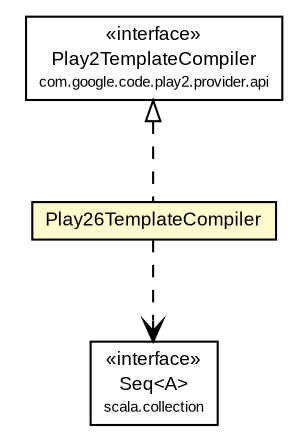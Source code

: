 #!/usr/local/bin/dot
#
# Class diagram 
# Generated by UMLGraph version R5_6-24-gf6e263 (http://www.umlgraph.org/)
#

digraph G {
	edge [fontname="arial",fontsize=10,labelfontname="arial",labelfontsize=10];
	node [fontname="arial",fontsize=10,shape=plaintext];
	nodesep=0.25;
	ranksep=0.5;
	// com.google.code.play2.provider.play26.Play26TemplateCompiler
	c475 [label=<<table title="com.google.code.play2.provider.play26.Play26TemplateCompiler" border="0" cellborder="1" cellspacing="0" cellpadding="2" port="p" bgcolor="lemonChiffon" href="./Play26TemplateCompiler.html">
		<tr><td><table border="0" cellspacing="0" cellpadding="1">
<tr><td align="center" balign="center"> Play26TemplateCompiler </td></tr>
		</table></td></tr>
		</table>>, URL="./Play26TemplateCompiler.html", fontname="arial", fontcolor="black", fontsize=9.0];
	//com.google.code.play2.provider.play26.Play26TemplateCompiler implements com.google.code.play2.provider.api.Play2TemplateCompiler
	c496:p -> c475:p [dir=back,arrowtail=empty,style=dashed];
	// com.google.code.play2.provider.play26.Play26TemplateCompiler DEPEND scala.collection.Seq<A>
	c475:p -> c503:p [taillabel="", label="", headlabel="", fontname="arial", fontcolor="black", fontsize=10.0, color="black", arrowhead=open, style=dashed];
	// scala.collection.Seq<A>
	c503 [label=<<table title="scala.collection.Seq" border="0" cellborder="1" cellspacing="0" cellpadding="2" port="p">
		<tr><td><table border="0" cellspacing="0" cellpadding="1">
<tr><td align="center" balign="center"> &#171;interface&#187; </td></tr>
<tr><td align="center" balign="center"> Seq&lt;A&gt; </td></tr>
<tr><td align="center" balign="center"><font point-size="7.0"> scala.collection </font></td></tr>
		</table></td></tr>
		</table>>, URL="null", fontname="arial", fontcolor="black", fontsize=9.0];
	// com.google.code.play2.provider.api.Play2TemplateCompiler
	c496 [label=<<table title="com.google.code.play2.provider.api.Play2TemplateCompiler" border="0" cellborder="1" cellspacing="0" cellpadding="2" port="p">
		<tr><td><table border="0" cellspacing="0" cellpadding="1">
<tr><td align="center" balign="center"> &#171;interface&#187; </td></tr>
<tr><td align="center" balign="center"> Play2TemplateCompiler </td></tr>
<tr><td align="center" balign="center"><font point-size="7.0"> com.google.code.play2.provider.api </font></td></tr>
		</table></td></tr>
		</table>>, URL="null", fontname="arial", fontcolor="black", fontsize=9.0];
}

